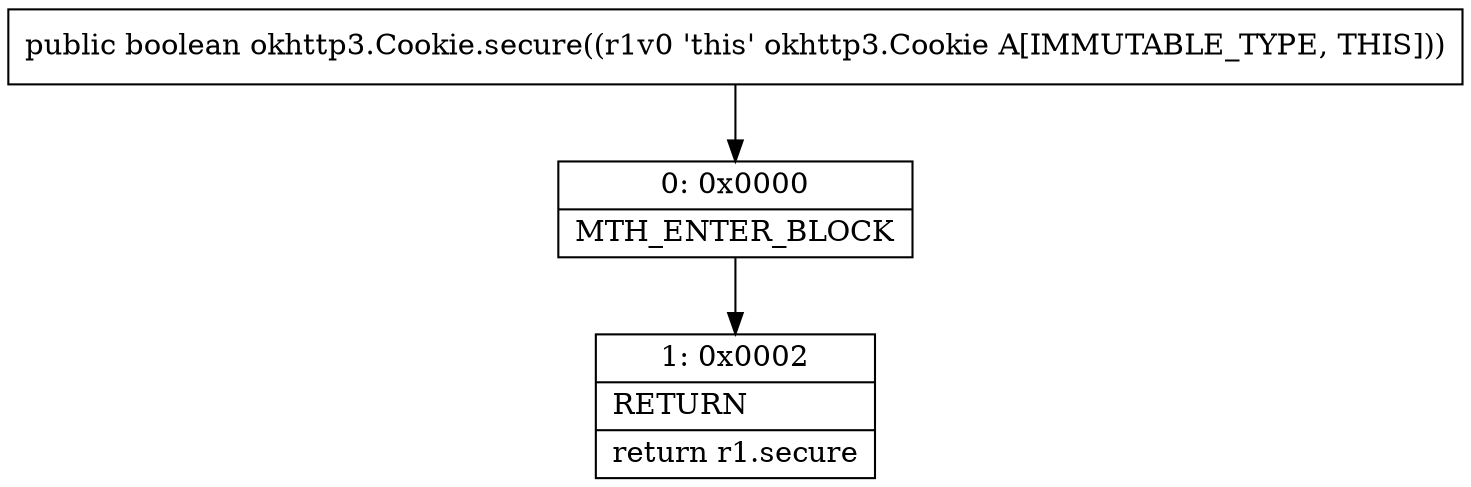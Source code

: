 digraph "CFG forokhttp3.Cookie.secure()Z" {
Node_0 [shape=record,label="{0\:\ 0x0000|MTH_ENTER_BLOCK\l}"];
Node_1 [shape=record,label="{1\:\ 0x0002|RETURN\l|return r1.secure\l}"];
MethodNode[shape=record,label="{public boolean okhttp3.Cookie.secure((r1v0 'this' okhttp3.Cookie A[IMMUTABLE_TYPE, THIS])) }"];
MethodNode -> Node_0;
Node_0 -> Node_1;
}

